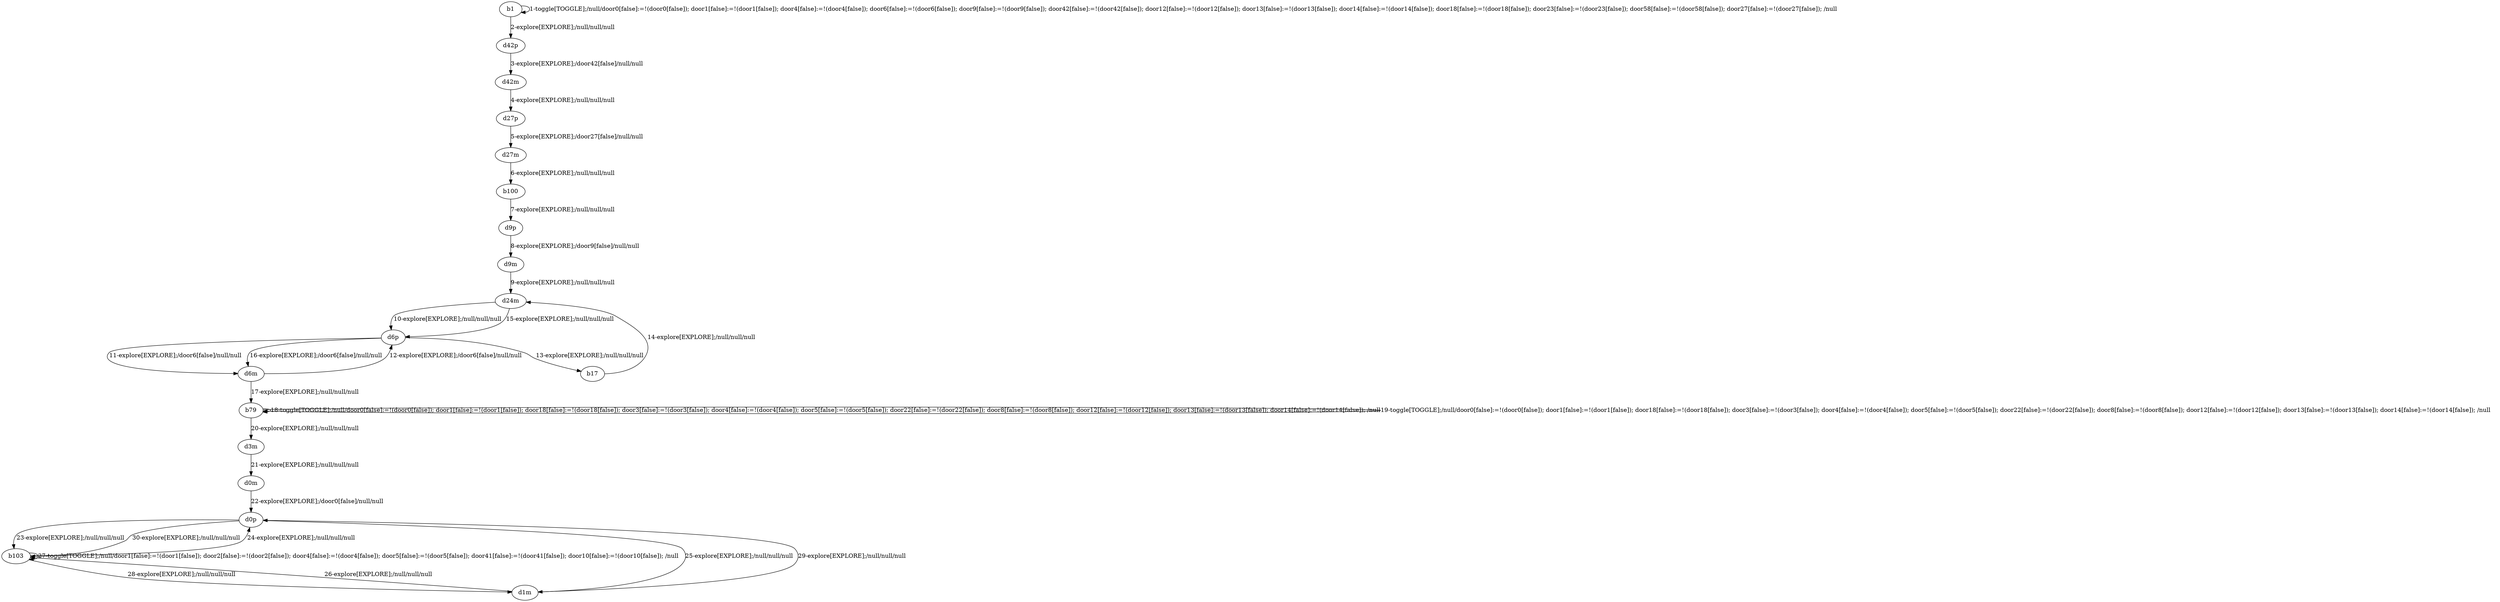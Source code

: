 # Total number of goals covered by this test: 1
# d1m --> d0p

digraph g {
"b1" -> "b1" [label = "1-toggle[TOGGLE];/null/door0[false]:=!(door0[false]); door1[false]:=!(door1[false]); door4[false]:=!(door4[false]); door6[false]:=!(door6[false]); door9[false]:=!(door9[false]); door42[false]:=!(door42[false]); door12[false]:=!(door12[false]); door13[false]:=!(door13[false]); door14[false]:=!(door14[false]); door18[false]:=!(door18[false]); door23[false]:=!(door23[false]); door58[false]:=!(door58[false]); door27[false]:=!(door27[false]); /null"];
"b1" -> "d42p" [label = "2-explore[EXPLORE];/null/null/null"];
"d42p" -> "d42m" [label = "3-explore[EXPLORE];/door42[false]/null/null"];
"d42m" -> "d27p" [label = "4-explore[EXPLORE];/null/null/null"];
"d27p" -> "d27m" [label = "5-explore[EXPLORE];/door27[false]/null/null"];
"d27m" -> "b100" [label = "6-explore[EXPLORE];/null/null/null"];
"b100" -> "d9p" [label = "7-explore[EXPLORE];/null/null/null"];
"d9p" -> "d9m" [label = "8-explore[EXPLORE];/door9[false]/null/null"];
"d9m" -> "d24m" [label = "9-explore[EXPLORE];/null/null/null"];
"d24m" -> "d6p" [label = "10-explore[EXPLORE];/null/null/null"];
"d6p" -> "d6m" [label = "11-explore[EXPLORE];/door6[false]/null/null"];
"d6m" -> "d6p" [label = "12-explore[EXPLORE];/door6[false]/null/null"];
"d6p" -> "b17" [label = "13-explore[EXPLORE];/null/null/null"];
"b17" -> "d24m" [label = "14-explore[EXPLORE];/null/null/null"];
"d24m" -> "d6p" [label = "15-explore[EXPLORE];/null/null/null"];
"d6p" -> "d6m" [label = "16-explore[EXPLORE];/door6[false]/null/null"];
"d6m" -> "b79" [label = "17-explore[EXPLORE];/null/null/null"];
"b79" -> "b79" [label = "18-toggle[TOGGLE];/null/door0[false]:=!(door0[false]); door1[false]:=!(door1[false]); door18[false]:=!(door18[false]); door3[false]:=!(door3[false]); door4[false]:=!(door4[false]); door5[false]:=!(door5[false]); door22[false]:=!(door22[false]); door8[false]:=!(door8[false]); door12[false]:=!(door12[false]); door13[false]:=!(door13[false]); door14[false]:=!(door14[false]); /null"];
"b79" -> "b79" [label = "19-toggle[TOGGLE];/null/door0[false]:=!(door0[false]); door1[false]:=!(door1[false]); door18[false]:=!(door18[false]); door3[false]:=!(door3[false]); door4[false]:=!(door4[false]); door5[false]:=!(door5[false]); door22[false]:=!(door22[false]); door8[false]:=!(door8[false]); door12[false]:=!(door12[false]); door13[false]:=!(door13[false]); door14[false]:=!(door14[false]); /null"];
"b79" -> "d3m" [label = "20-explore[EXPLORE];/null/null/null"];
"d3m" -> "d0m" [label = "21-explore[EXPLORE];/null/null/null"];
"d0m" -> "d0p" [label = "22-explore[EXPLORE];/door0[false]/null/null"];
"d0p" -> "b103" [label = "23-explore[EXPLORE];/null/null/null"];
"b103" -> "d0p" [label = "24-explore[EXPLORE];/null/null/null"];
"d0p" -> "d1m" [label = "25-explore[EXPLORE];/null/null/null"];
"d1m" -> "b103" [label = "26-explore[EXPLORE];/null/null/null"];
"b103" -> "b103" [label = "27-toggle[TOGGLE];/null/door1[false]:=!(door1[false]); door2[false]:=!(door2[false]); door4[false]:=!(door4[false]); door5[false]:=!(door5[false]); door41[false]:=!(door41[false]); door10[false]:=!(door10[false]); /null"];
"b103" -> "d1m" [label = "28-explore[EXPLORE];/null/null/null"];
"d1m" -> "d0p" [label = "29-explore[EXPLORE];/null/null/null"];
"d0p" -> "b103" [label = "30-explore[EXPLORE];/null/null/null"];
}